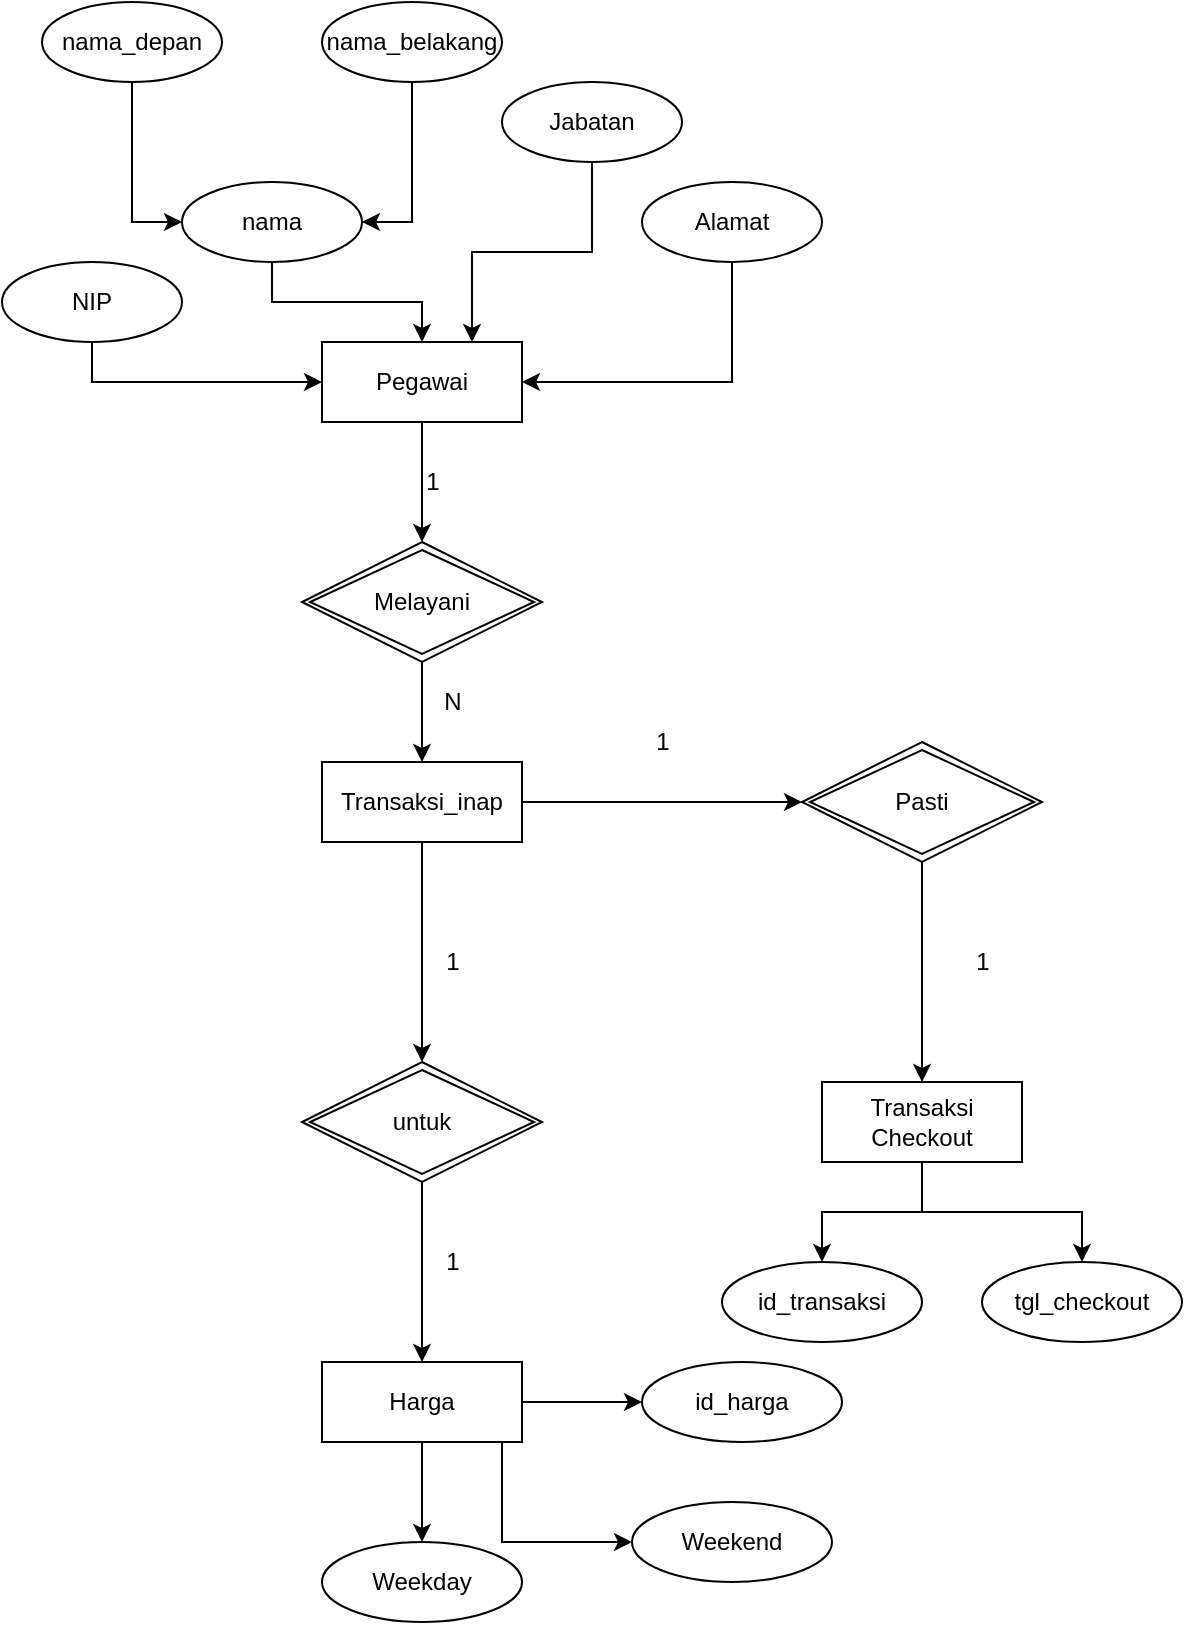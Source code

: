 <mxfile version="13.10.0" type="github">
  <diagram id="gj8yxHu3S_4FRRV1vKiW" name="Page-1">
    <mxGraphModel dx="789" dy="676" grid="1" gridSize="10" guides="1" tooltips="1" connect="1" arrows="1" fold="1" page="1" pageScale="1" pageWidth="850" pageHeight="1100" math="0" shadow="0">
      <root>
        <mxCell id="0" />
        <mxCell id="1" parent="0" />
        <mxCell id="kXx_nYdvZnYu2SWyNmIj-19" style="edgeStyle=orthogonalEdgeStyle;rounded=0;orthogonalLoop=1;jettySize=auto;html=1;entryX=0.5;entryY=0;entryDx=0;entryDy=0;" edge="1" parent="1" source="kXx_nYdvZnYu2SWyNmIj-1" target="kXx_nYdvZnYu2SWyNmIj-17">
          <mxGeometry relative="1" as="geometry" />
        </mxCell>
        <mxCell id="kXx_nYdvZnYu2SWyNmIj-1" value="Pegawai" style="whiteSpace=wrap;html=1;align=center;" vertex="1" parent="1">
          <mxGeometry x="370" y="280" width="100" height="40" as="geometry" />
        </mxCell>
        <mxCell id="kXx_nYdvZnYu2SWyNmIj-7" style="edgeStyle=orthogonalEdgeStyle;rounded=0;orthogonalLoop=1;jettySize=auto;html=1;entryX=0;entryY=0.5;entryDx=0;entryDy=0;" edge="1" parent="1" source="kXx_nYdvZnYu2SWyNmIj-2" target="kXx_nYdvZnYu2SWyNmIj-4">
          <mxGeometry relative="1" as="geometry" />
        </mxCell>
        <mxCell id="kXx_nYdvZnYu2SWyNmIj-2" value="nama_depan" style="ellipse;whiteSpace=wrap;html=1;" vertex="1" parent="1">
          <mxGeometry x="230" y="110" width="90" height="40" as="geometry" />
        </mxCell>
        <mxCell id="kXx_nYdvZnYu2SWyNmIj-6" style="edgeStyle=orthogonalEdgeStyle;rounded=0;orthogonalLoop=1;jettySize=auto;html=1;entryX=1;entryY=0.5;entryDx=0;entryDy=0;" edge="1" parent="1" source="kXx_nYdvZnYu2SWyNmIj-3" target="kXx_nYdvZnYu2SWyNmIj-4">
          <mxGeometry relative="1" as="geometry" />
        </mxCell>
        <mxCell id="kXx_nYdvZnYu2SWyNmIj-3" value="nama_belakang" style="ellipse;whiteSpace=wrap;html=1;" vertex="1" parent="1">
          <mxGeometry x="370" y="110" width="90" height="40" as="geometry" />
        </mxCell>
        <mxCell id="kXx_nYdvZnYu2SWyNmIj-8" style="edgeStyle=orthogonalEdgeStyle;rounded=0;orthogonalLoop=1;jettySize=auto;html=1;entryX=0.5;entryY=0;entryDx=0;entryDy=0;" edge="1" parent="1" source="kXx_nYdvZnYu2SWyNmIj-4" target="kXx_nYdvZnYu2SWyNmIj-1">
          <mxGeometry relative="1" as="geometry" />
        </mxCell>
        <mxCell id="kXx_nYdvZnYu2SWyNmIj-4" value="nama" style="ellipse;whiteSpace=wrap;html=1;" vertex="1" parent="1">
          <mxGeometry x="300" y="200" width="90" height="40" as="geometry" />
        </mxCell>
        <mxCell id="kXx_nYdvZnYu2SWyNmIj-10" style="edgeStyle=orthogonalEdgeStyle;rounded=0;orthogonalLoop=1;jettySize=auto;html=1;entryX=0.75;entryY=0;entryDx=0;entryDy=0;" edge="1" parent="1" source="kXx_nYdvZnYu2SWyNmIj-9" target="kXx_nYdvZnYu2SWyNmIj-1">
          <mxGeometry relative="1" as="geometry" />
        </mxCell>
        <mxCell id="kXx_nYdvZnYu2SWyNmIj-9" value="Jabatan" style="ellipse;whiteSpace=wrap;html=1;" vertex="1" parent="1">
          <mxGeometry x="460" y="150" width="90" height="40" as="geometry" />
        </mxCell>
        <mxCell id="kXx_nYdvZnYu2SWyNmIj-12" style="edgeStyle=orthogonalEdgeStyle;rounded=0;orthogonalLoop=1;jettySize=auto;html=1;entryX=1;entryY=0.5;entryDx=0;entryDy=0;" edge="1" parent="1" source="kXx_nYdvZnYu2SWyNmIj-11" target="kXx_nYdvZnYu2SWyNmIj-1">
          <mxGeometry relative="1" as="geometry">
            <Array as="points">
              <mxPoint x="575" y="300" />
            </Array>
          </mxGeometry>
        </mxCell>
        <mxCell id="kXx_nYdvZnYu2SWyNmIj-11" value="Alamat" style="ellipse;whiteSpace=wrap;html=1;" vertex="1" parent="1">
          <mxGeometry x="530" y="200" width="90" height="40" as="geometry" />
        </mxCell>
        <mxCell id="kXx_nYdvZnYu2SWyNmIj-14" style="edgeStyle=orthogonalEdgeStyle;rounded=0;orthogonalLoop=1;jettySize=auto;html=1;entryX=0;entryY=0.5;entryDx=0;entryDy=0;" edge="1" parent="1" source="kXx_nYdvZnYu2SWyNmIj-13" target="kXx_nYdvZnYu2SWyNmIj-1">
          <mxGeometry relative="1" as="geometry">
            <Array as="points">
              <mxPoint x="255" y="300" />
            </Array>
          </mxGeometry>
        </mxCell>
        <mxCell id="kXx_nYdvZnYu2SWyNmIj-13" value="NIP" style="ellipse;whiteSpace=wrap;html=1;" vertex="1" parent="1">
          <mxGeometry x="210" y="240" width="90" height="40" as="geometry" />
        </mxCell>
        <mxCell id="kXx_nYdvZnYu2SWyNmIj-25" style="edgeStyle=orthogonalEdgeStyle;rounded=0;orthogonalLoop=1;jettySize=auto;html=1;entryX=0;entryY=0.5;entryDx=0;entryDy=0;" edge="1" parent="1" source="kXx_nYdvZnYu2SWyNmIj-16" target="kXx_nYdvZnYu2SWyNmIj-24">
          <mxGeometry relative="1" as="geometry" />
        </mxCell>
        <mxCell id="kXx_nYdvZnYu2SWyNmIj-36" style="edgeStyle=orthogonalEdgeStyle;rounded=0;orthogonalLoop=1;jettySize=auto;html=1;entryX=0.5;entryY=0;entryDx=0;entryDy=0;" edge="1" parent="1" source="kXx_nYdvZnYu2SWyNmIj-16" target="kXx_nYdvZnYu2SWyNmIj-34">
          <mxGeometry relative="1" as="geometry" />
        </mxCell>
        <mxCell id="kXx_nYdvZnYu2SWyNmIj-16" value="Transaksi_inap" style="whiteSpace=wrap;html=1;align=center;" vertex="1" parent="1">
          <mxGeometry x="370" y="490" width="100" height="40" as="geometry" />
        </mxCell>
        <mxCell id="kXx_nYdvZnYu2SWyNmIj-22" style="edgeStyle=orthogonalEdgeStyle;rounded=0;orthogonalLoop=1;jettySize=auto;html=1;entryX=0.5;entryY=0;entryDx=0;entryDy=0;" edge="1" parent="1" source="kXx_nYdvZnYu2SWyNmIj-17" target="kXx_nYdvZnYu2SWyNmIj-16">
          <mxGeometry relative="1" as="geometry" />
        </mxCell>
        <mxCell id="kXx_nYdvZnYu2SWyNmIj-17" value="Melayani" style="shape=rhombus;double=1;perimeter=rhombusPerimeter;whiteSpace=wrap;html=1;align=center;" vertex="1" parent="1">
          <mxGeometry x="360" y="380" width="120" height="60" as="geometry" />
        </mxCell>
        <mxCell id="kXx_nYdvZnYu2SWyNmIj-21" value="1" style="text;html=1;align=center;verticalAlign=middle;resizable=0;points=[];autosize=1;" vertex="1" parent="1">
          <mxGeometry x="415" y="340" width="20" height="20" as="geometry" />
        </mxCell>
        <mxCell id="kXx_nYdvZnYu2SWyNmIj-23" value="N" style="text;html=1;align=center;verticalAlign=middle;resizable=0;points=[];autosize=1;" vertex="1" parent="1">
          <mxGeometry x="425" y="450" width="20" height="20" as="geometry" />
        </mxCell>
        <mxCell id="kXx_nYdvZnYu2SWyNmIj-27" style="edgeStyle=orthogonalEdgeStyle;rounded=0;orthogonalLoop=1;jettySize=auto;html=1;entryX=0.5;entryY=0;entryDx=0;entryDy=0;" edge="1" parent="1" source="kXx_nYdvZnYu2SWyNmIj-24" target="kXx_nYdvZnYu2SWyNmIj-26">
          <mxGeometry relative="1" as="geometry" />
        </mxCell>
        <mxCell id="kXx_nYdvZnYu2SWyNmIj-24" value="Pasti" style="shape=rhombus;double=1;perimeter=rhombusPerimeter;whiteSpace=wrap;html=1;align=center;" vertex="1" parent="1">
          <mxGeometry x="610" y="480" width="120" height="60" as="geometry" />
        </mxCell>
        <mxCell id="kXx_nYdvZnYu2SWyNmIj-32" value="" style="edgeStyle=orthogonalEdgeStyle;rounded=0;orthogonalLoop=1;jettySize=auto;html=1;" edge="1" parent="1" source="kXx_nYdvZnYu2SWyNmIj-26" target="kXx_nYdvZnYu2SWyNmIj-29">
          <mxGeometry relative="1" as="geometry" />
        </mxCell>
        <mxCell id="kXx_nYdvZnYu2SWyNmIj-33" style="edgeStyle=orthogonalEdgeStyle;rounded=0;orthogonalLoop=1;jettySize=auto;html=1;entryX=0.5;entryY=0;entryDx=0;entryDy=0;" edge="1" parent="1" source="kXx_nYdvZnYu2SWyNmIj-26" target="kXx_nYdvZnYu2SWyNmIj-28">
          <mxGeometry relative="1" as="geometry" />
        </mxCell>
        <mxCell id="kXx_nYdvZnYu2SWyNmIj-26" value="Transaksi Checkout" style="whiteSpace=wrap;html=1;align=center;" vertex="1" parent="1">
          <mxGeometry x="620" y="650" width="100" height="40" as="geometry" />
        </mxCell>
        <mxCell id="kXx_nYdvZnYu2SWyNmIj-28" value="id_transaksi" style="ellipse;whiteSpace=wrap;html=1;align=center;" vertex="1" parent="1">
          <mxGeometry x="570" y="740" width="100" height="40" as="geometry" />
        </mxCell>
        <mxCell id="kXx_nYdvZnYu2SWyNmIj-29" value="tgl_checkout" style="ellipse;whiteSpace=wrap;html=1;align=center;" vertex="1" parent="1">
          <mxGeometry x="700" y="740" width="100" height="40" as="geometry" />
        </mxCell>
        <mxCell id="kXx_nYdvZnYu2SWyNmIj-30" value="1" style="text;html=1;align=center;verticalAlign=middle;resizable=0;points=[];autosize=1;" vertex="1" parent="1">
          <mxGeometry x="530" y="470" width="20" height="20" as="geometry" />
        </mxCell>
        <mxCell id="kXx_nYdvZnYu2SWyNmIj-31" value="1" style="text;html=1;align=center;verticalAlign=middle;resizable=0;points=[];autosize=1;" vertex="1" parent="1">
          <mxGeometry x="690" y="580" width="20" height="20" as="geometry" />
        </mxCell>
        <mxCell id="kXx_nYdvZnYu2SWyNmIj-37" style="edgeStyle=orthogonalEdgeStyle;rounded=0;orthogonalLoop=1;jettySize=auto;html=1;entryX=0.5;entryY=0;entryDx=0;entryDy=0;" edge="1" parent="1" source="kXx_nYdvZnYu2SWyNmIj-34" target="kXx_nYdvZnYu2SWyNmIj-35">
          <mxGeometry relative="1" as="geometry" />
        </mxCell>
        <mxCell id="kXx_nYdvZnYu2SWyNmIj-34" value="untuk" style="shape=rhombus;double=1;perimeter=rhombusPerimeter;whiteSpace=wrap;html=1;align=center;" vertex="1" parent="1">
          <mxGeometry x="360" y="640" width="120" height="60" as="geometry" />
        </mxCell>
        <mxCell id="kXx_nYdvZnYu2SWyNmIj-44" style="edgeStyle=orthogonalEdgeStyle;rounded=0;orthogonalLoop=1;jettySize=auto;html=1;entryX=0;entryY=0.5;entryDx=0;entryDy=0;" edge="1" parent="1" source="kXx_nYdvZnYu2SWyNmIj-35" target="kXx_nYdvZnYu2SWyNmIj-42">
          <mxGeometry relative="1" as="geometry" />
        </mxCell>
        <mxCell id="kXx_nYdvZnYu2SWyNmIj-45" style="edgeStyle=orthogonalEdgeStyle;rounded=0;orthogonalLoop=1;jettySize=auto;html=1;entryX=0.5;entryY=0;entryDx=0;entryDy=0;" edge="1" parent="1" source="kXx_nYdvZnYu2SWyNmIj-35" target="kXx_nYdvZnYu2SWyNmIj-41">
          <mxGeometry relative="1" as="geometry" />
        </mxCell>
        <mxCell id="kXx_nYdvZnYu2SWyNmIj-46" style="edgeStyle=orthogonalEdgeStyle;rounded=0;orthogonalLoop=1;jettySize=auto;html=1;entryX=0;entryY=0.5;entryDx=0;entryDy=0;" edge="1" parent="1" source="kXx_nYdvZnYu2SWyNmIj-35" target="kXx_nYdvZnYu2SWyNmIj-40">
          <mxGeometry relative="1" as="geometry">
            <Array as="points">
              <mxPoint x="460" y="880" />
            </Array>
          </mxGeometry>
        </mxCell>
        <mxCell id="kXx_nYdvZnYu2SWyNmIj-35" value="Harga" style="whiteSpace=wrap;html=1;align=center;" vertex="1" parent="1">
          <mxGeometry x="370" y="790" width="100" height="40" as="geometry" />
        </mxCell>
        <mxCell id="kXx_nYdvZnYu2SWyNmIj-38" value="1" style="text;html=1;align=center;verticalAlign=middle;resizable=0;points=[];autosize=1;" vertex="1" parent="1">
          <mxGeometry x="425" y="580" width="20" height="20" as="geometry" />
        </mxCell>
        <mxCell id="kXx_nYdvZnYu2SWyNmIj-39" value="1" style="text;html=1;align=center;verticalAlign=middle;resizable=0;points=[];autosize=1;" vertex="1" parent="1">
          <mxGeometry x="425" y="730" width="20" height="20" as="geometry" />
        </mxCell>
        <mxCell id="kXx_nYdvZnYu2SWyNmIj-40" value="Weekend" style="ellipse;whiteSpace=wrap;html=1;align=center;" vertex="1" parent="1">
          <mxGeometry x="525" y="860" width="100" height="40" as="geometry" />
        </mxCell>
        <mxCell id="kXx_nYdvZnYu2SWyNmIj-41" value="Weekday" style="ellipse;whiteSpace=wrap;html=1;align=center;" vertex="1" parent="1">
          <mxGeometry x="370" y="880" width="100" height="40" as="geometry" />
        </mxCell>
        <mxCell id="kXx_nYdvZnYu2SWyNmIj-42" value="id_harga" style="ellipse;whiteSpace=wrap;html=1;align=center;" vertex="1" parent="1">
          <mxGeometry x="530" y="790" width="100" height="40" as="geometry" />
        </mxCell>
      </root>
    </mxGraphModel>
  </diagram>
</mxfile>
